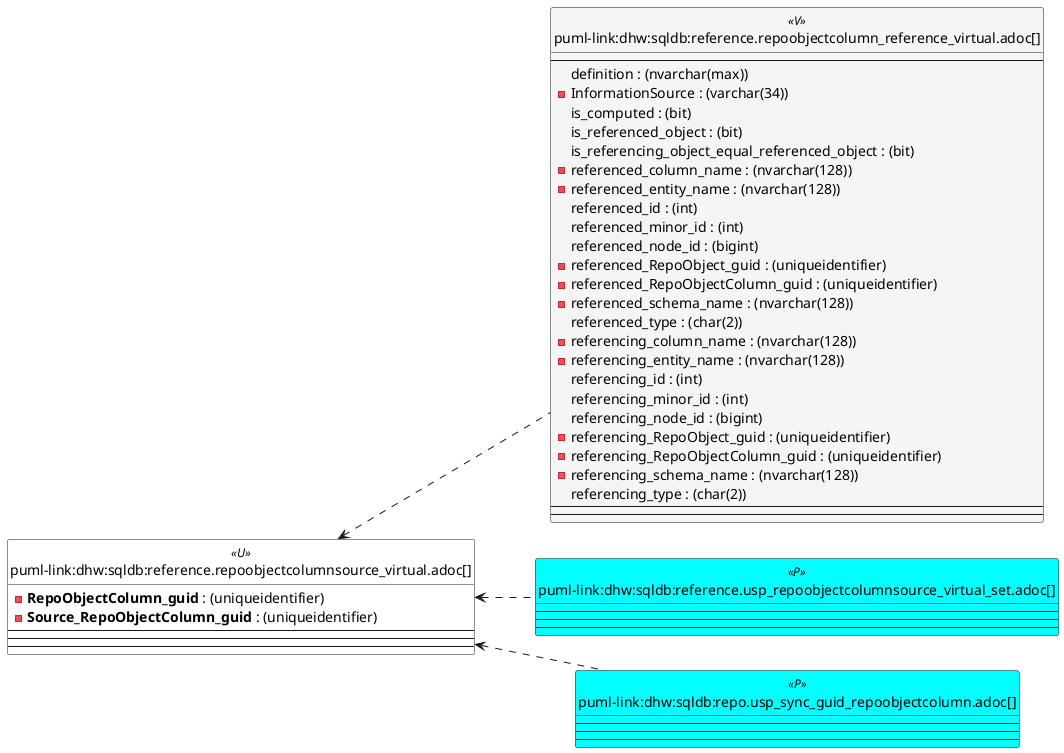 @startuml
left to right direction
'top to bottom direction
hide circle
'avoide "." issues:
set namespaceSeparator none


skinparam class {
  BackgroundColor White
  BackgroundColor<<FN>> Yellow
  BackgroundColor<<FS>> Yellow
  BackgroundColor<<FT>> LightGray
  BackgroundColor<<IF>> Yellow
  BackgroundColor<<IS>> Yellow
  BackgroundColor<<P>> Aqua
  BackgroundColor<<PC>> Aqua
  BackgroundColor<<SN>> Yellow
  BackgroundColor<<SO>> SlateBlue
  BackgroundColor<<TF>> LightGray
  BackgroundColor<<TR>> Tomato
  BackgroundColor<<U>> White
  BackgroundColor<<V>> WhiteSmoke
  BackgroundColor<<X>> Aqua
  BackgroundColor<<external>> AliceBlue
}


entity "puml-link:dhw:sqldb:reference.repoobjectcolumn_reference_virtual.adoc[]" as reference.RepoObjectColumn_reference_virtual << V >> {
  --
  definition : (nvarchar(max))
  - InformationSource : (varchar(34))
  is_computed : (bit)
  is_referenced_object : (bit)
  is_referencing_object_equal_referenced_object : (bit)
  - referenced_column_name : (nvarchar(128))
  - referenced_entity_name : (nvarchar(128))
  referenced_id : (int)
  referenced_minor_id : (int)
  referenced_node_id : (bigint)
  - referenced_RepoObject_guid : (uniqueidentifier)
  - referenced_RepoObjectColumn_guid : (uniqueidentifier)
  - referenced_schema_name : (nvarchar(128))
  referenced_type : (char(2))
  - referencing_column_name : (nvarchar(128))
  - referencing_entity_name : (nvarchar(128))
  referencing_id : (int)
  referencing_minor_id : (int)
  referencing_node_id : (bigint)
  - referencing_RepoObject_guid : (uniqueidentifier)
  - referencing_RepoObjectColumn_guid : (uniqueidentifier)
  - referencing_schema_name : (nvarchar(128))
  referencing_type : (char(2))
  --
  --
}

entity "puml-link:dhw:sqldb:reference.repoobjectcolumnsource_virtual.adoc[]" as reference.RepoObjectColumnSource_virtual << U >> {
  - **RepoObjectColumn_guid** : (uniqueidentifier)
  - **Source_RepoObjectColumn_guid** : (uniqueidentifier)
  --
  --
  --
}

entity "puml-link:dhw:sqldb:reference.usp_repoobjectcolumnsource_virtual_set.adoc[]" as reference.usp_RepoObjectColumnSource_virtual_set << P >> {
  --
  --
  --
}

entity "puml-link:dhw:sqldb:repo.usp_sync_guid_repoobjectcolumn.adoc[]" as repo.usp_sync_guid_RepoObjectColumn << P >> {
  --
  --
  --
}

reference.RepoObjectColumnSource_virtual <.. repo.usp_sync_guid_RepoObjectColumn
reference.RepoObjectColumnSource_virtual <.. reference.RepoObjectColumn_reference_virtual
reference.RepoObjectColumnSource_virtual <.. reference.usp_RepoObjectColumnSource_virtual_set

@enduml

